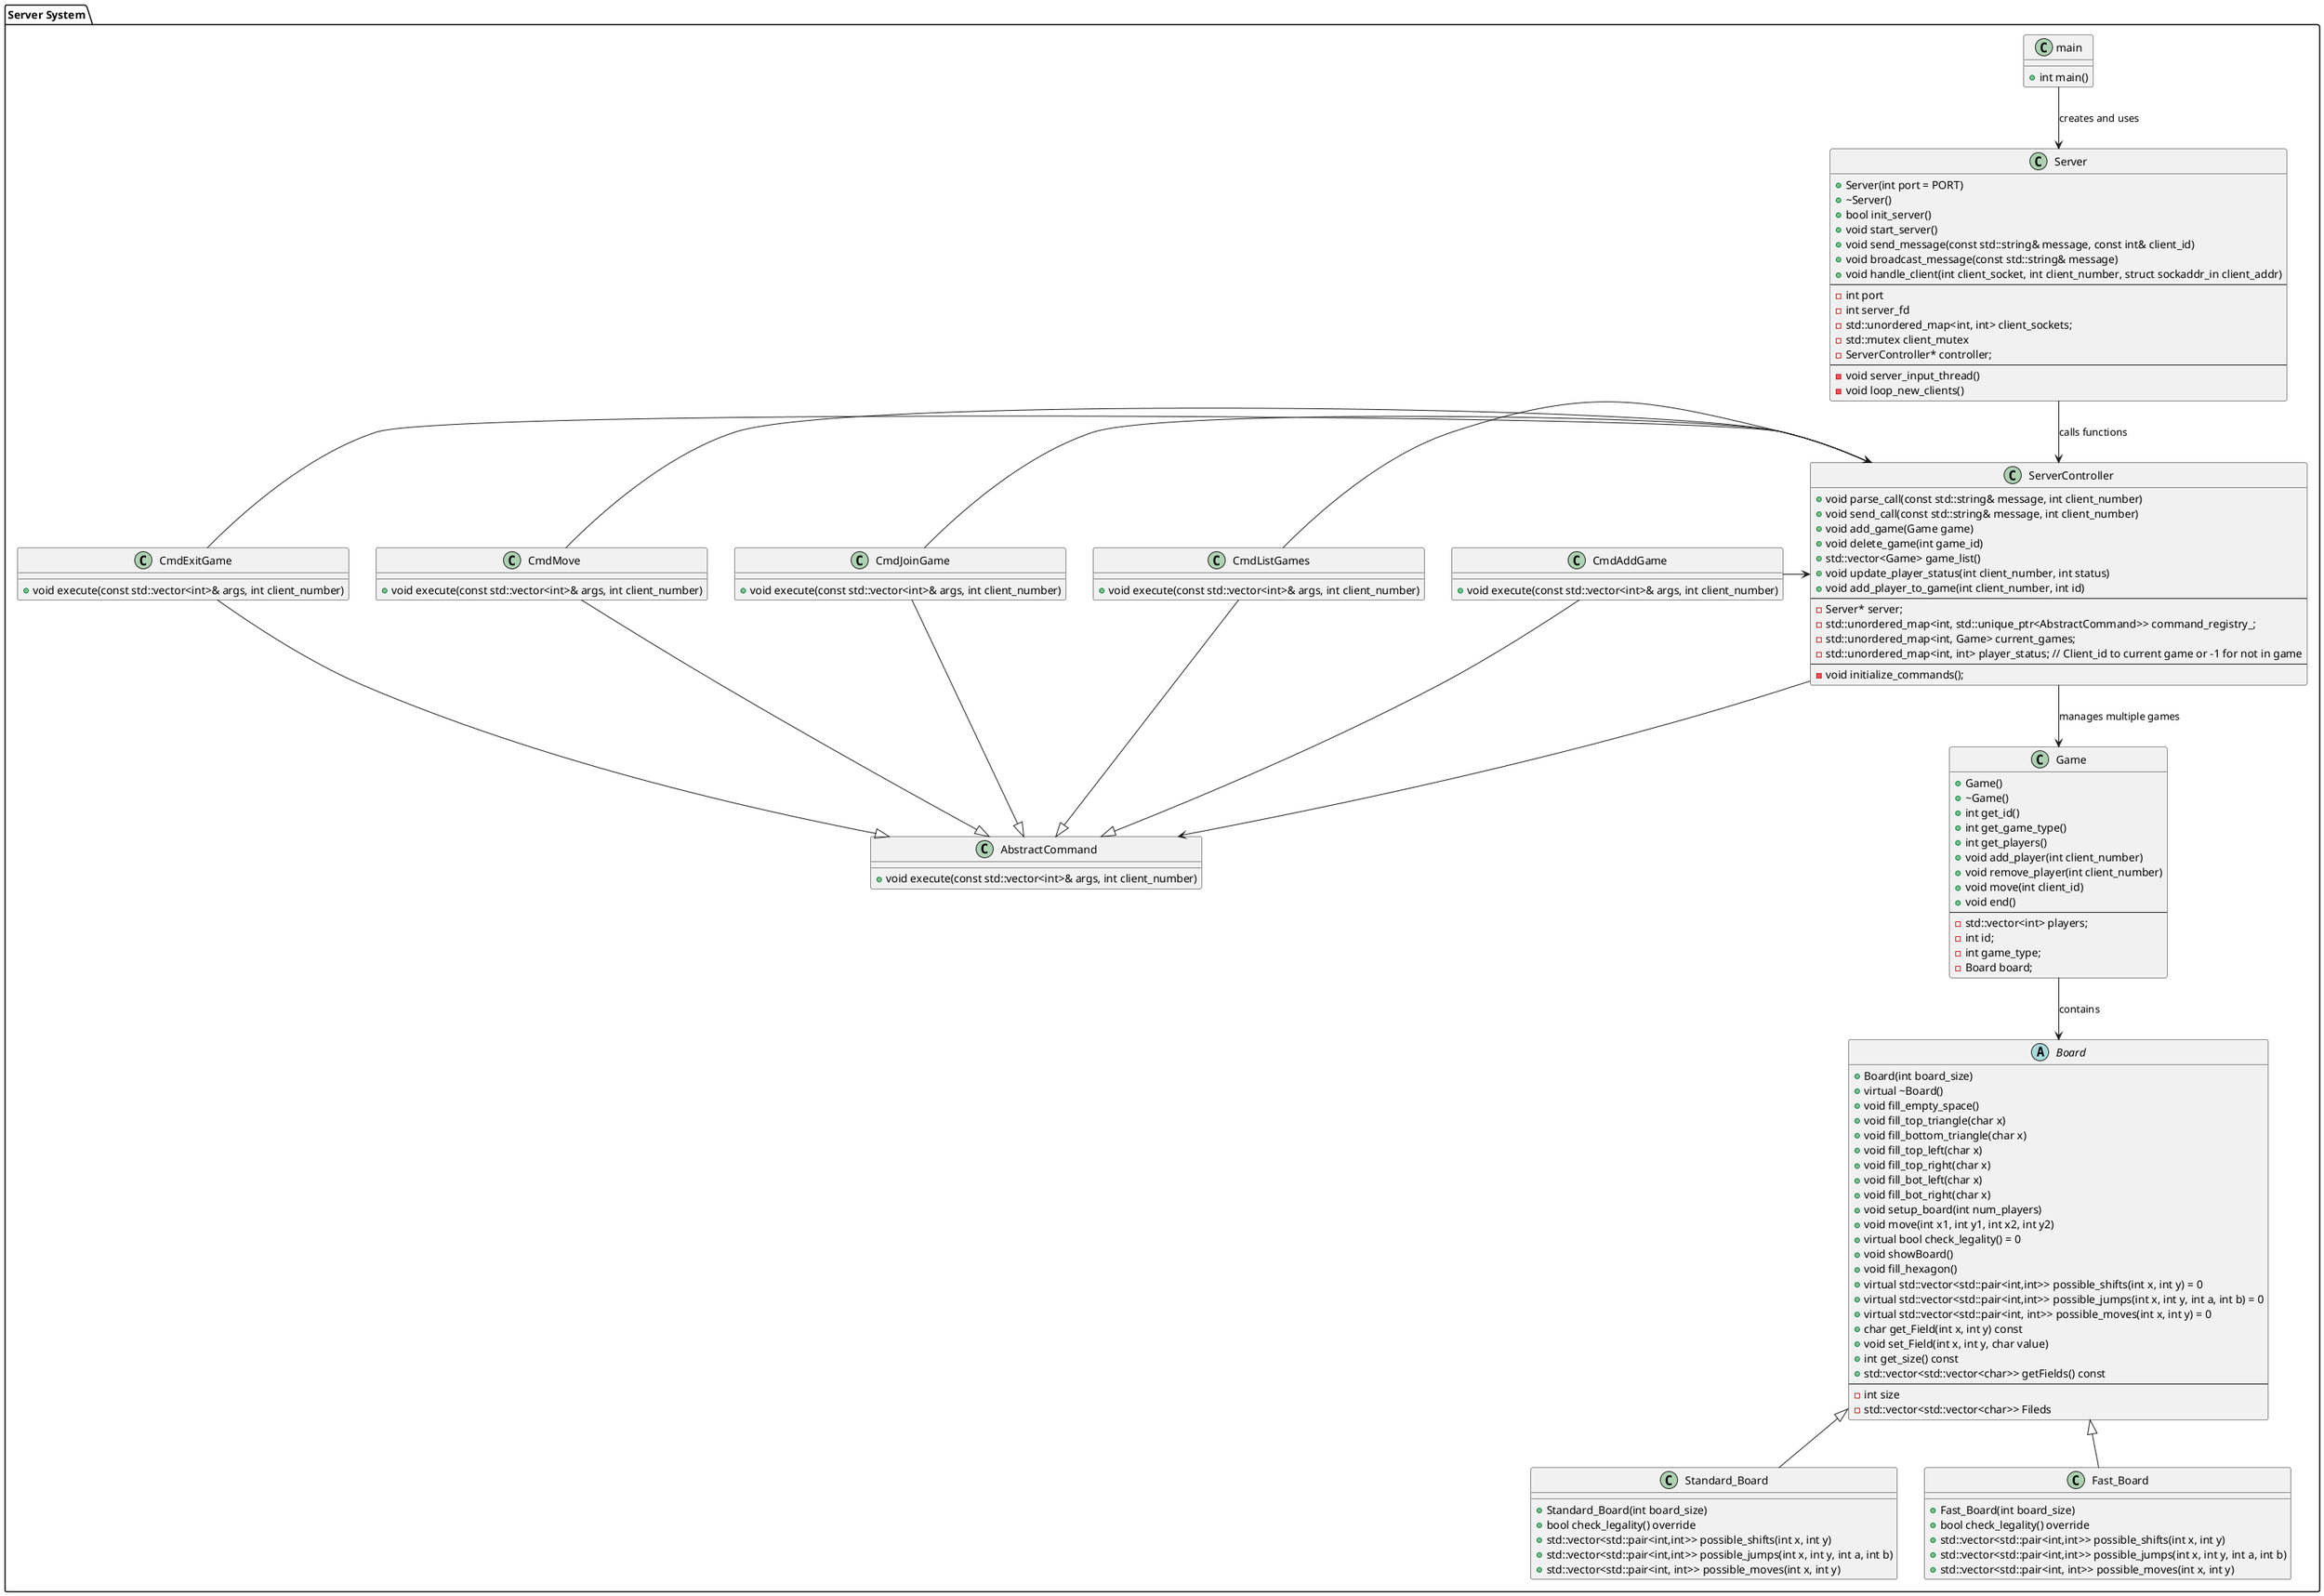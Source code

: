 @startuml
!define STYLE bold

package "Server System" {
    class main {
        + int main()
    }

    class Server {
        + Server(int port = PORT)
        + ~Server()
        + bool init_server()
        + void start_server()
        + void send_message(const std::string& message, const int& client_id)
        + void broadcast_message(const std::string& message)
        + void handle_client(int client_socket, int client_number, struct sockaddr_in client_addr)
        --
        - int port
        - int server_fd
        - std::unordered_map<int, int> client_sockets;
        - std::mutex client_mutex
        - ServerController* controller;
        --
        - void server_input_thread()
        - void loop_new_clients()
    }

    class ServerController {
        + void parse_call(const std::string& message, int client_number)
        + void send_call(const std::string& message, int client_number)
        + void add_game(Game game)
        + void delete_game(int game_id)
        + std::vector<Game> game_list()
        + void update_player_status(int client_number, int status)
        + void add_player_to_game(int client_number, int id)
        --
        - Server* server;
        - std::unordered_map<int, std::unique_ptr<AbstractCommand>> command_registry_;
        - std::unordered_map<int, Game> current_games;
        - std::unordered_map<int, int> player_status; // Client_id to current game or -1 for not in game
        --
        - void initialize_commands();
    }

    class AbstractCommand {
        + void execute(const std::vector<int>& args, int client_number)
    }

    class CmdAddGame {
        + void execute(const std::vector<int>& args, int client_number)
    }

    class CmdListGames {
        + void execute(const std::vector<int>& args, int client_number)
    }

    class CmdJoinGame {
        + void execute(const std::vector<int>& args, int client_number)
    }

    class CmdMove {
        + void execute(const std::vector<int>& args, int client_number)
    }

    class CmdExitGame {
        + void execute(const std::vector<int>& args, int client_number)
    }

    class Game {
        + Game()
        + ~Game()
        + int get_id()
        + int get_game_type()
        + int get_players()
        + void add_player(int client_number)
        + void remove_player(int client_number)
        + void move(int client_id)
        + void end()
        --
        - std::vector<int> players;
        - int id;
        - int game_type;
        - Board board;
    }

    abstract class Board {
        + Board(int board_size)
        + virtual ~Board()
        + void fill_empty_space()
        + void fill_top_triangle(char x)
        + void fill_bottom_triangle(char x)
        + void fill_top_left(char x)
        + void fill_top_right(char x)
        + void fill_bot_left(char x)
        + void fill_bot_right(char x)
        + void setup_board(int num_players)
        + void move(int x1, int y1, int x2, int y2)
        + virtual bool check_legality() = 0
        + void showBoard()
        + void fill_hexagon()
        + virtual std::vector<std::pair<int,int>> possible_shifts(int x, int y) = 0
        + virtual std::vector<std::pair<int,int>> possible_jumps(int x, int y, int a, int b) = 0
        + virtual std::vector<std::pair<int, int>> possible_moves(int x, int y) = 0
        + char get_Field(int x, int y) const
        + void set_Field(int x, int y, char value)
        + int get_size() const
        + std::vector<std::vector<char>> getFields() const
        --
        - int size
        - std::vector<std::vector<char>> Fileds
    }

    class Standard_Board {
        + Standard_Board(int board_size)
        + bool check_legality() override
        + std::vector<std::pair<int,int>> possible_shifts(int x, int y)
        + std::vector<std::pair<int,int>> possible_jumps(int x, int y, int a, int b)
        + std::vector<std::pair<int, int>> possible_moves(int x, int y)
    }

    class Fast_Board {
        + Fast_Board(int board_size)
        + bool check_legality() override
        + std::vector<std::pair<int,int>> possible_shifts(int x, int y)
        + std::vector<std::pair<int,int>> possible_jumps(int x, int y, int a, int b)
        + std::vector<std::pair<int, int>> possible_moves(int x, int y)
    }

    Board <|-down- Standard_Board
    Board <|-down- Fast_Board
    Game --> Board : contains
}

main --> Server : creates and uses
Server --> ServerController : calls functions
ServerController --> Game : manages multiple games

CmdAddGame -right-> ServerController
CmdListGames -right-> ServerController
CmdJoinGame -right-> ServerController
CmdMove -right-> ServerController
CmdExitGame -right-> ServerController

ServerController --> AbstractCommand
CmdAddGame -|> AbstractCommand
CmdListGames -|> AbstractCommand
CmdJoinGame -|> AbstractCommand
CmdMove -|> AbstractCommand
CmdExitGame -|> AbstractCommand

@enduml
